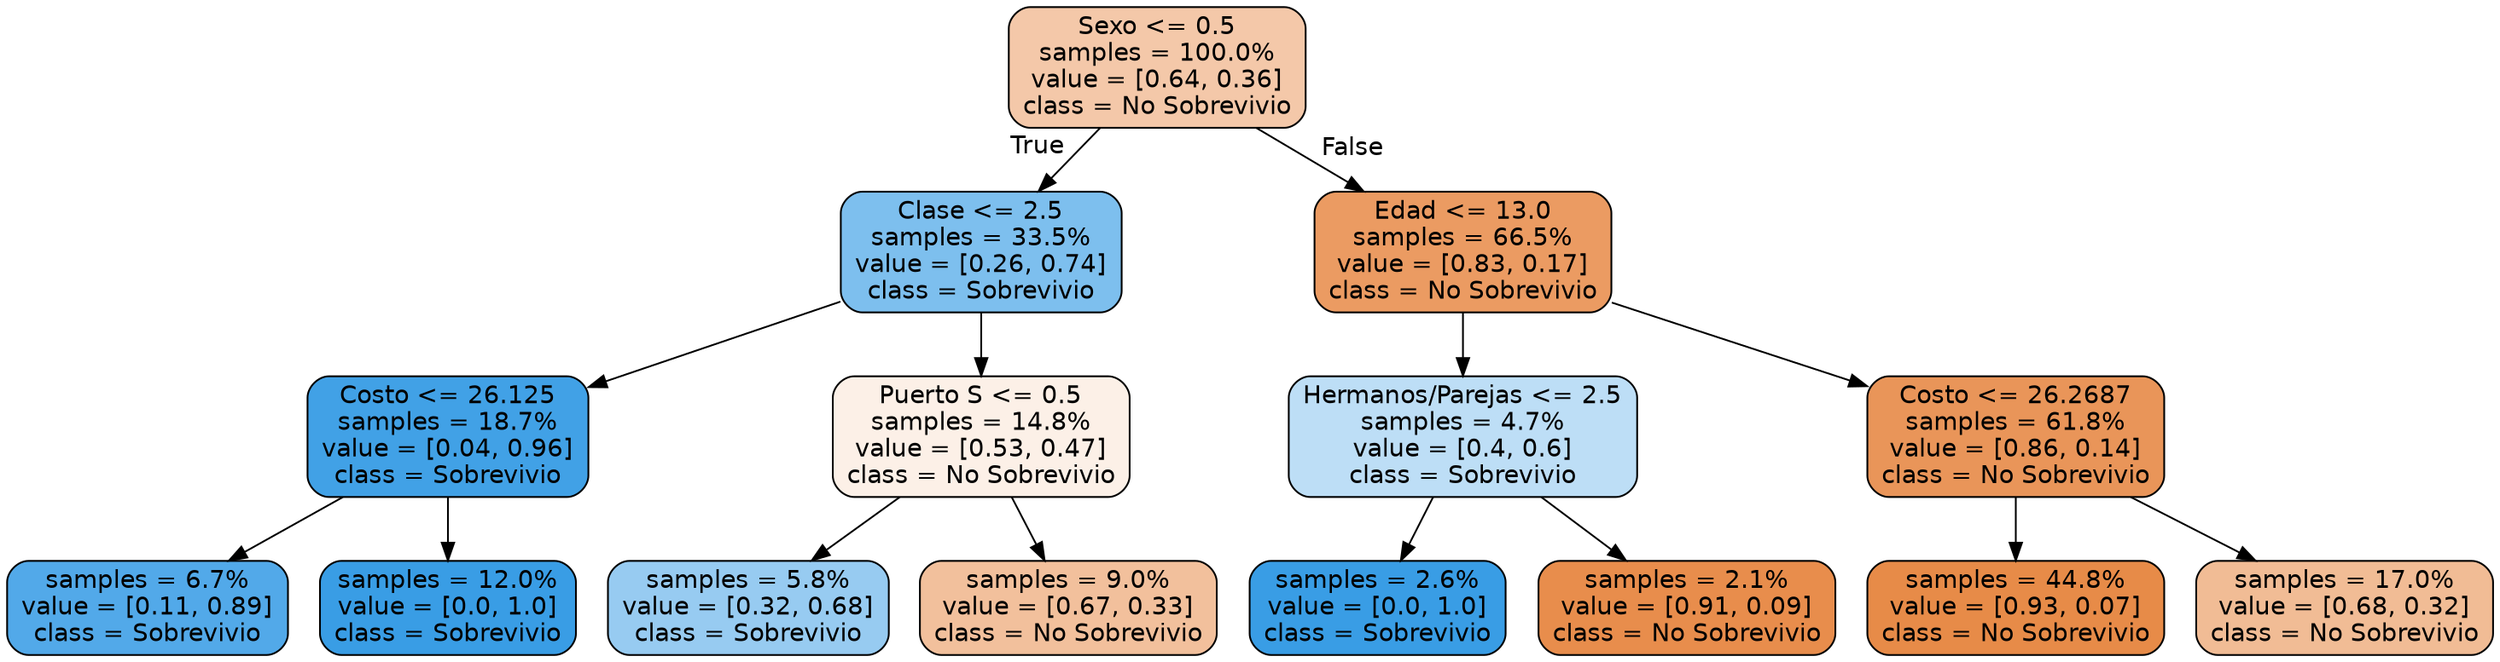 digraph Tree {
node [shape=box, style="filled, rounded", color="black", fontname=helvetica] ;
edge [fontname=helvetica] ;
0 [label="Sexo <= 0.5\nsamples = 100.0%\nvalue = [0.64, 0.36]\nclass = No Sobrevivio", fillcolor="#e581396e"] ;
1 [label="Clase <= 2.5\nsamples = 33.5%\nvalue = [0.26, 0.74]\nclass = Sobrevivio", fillcolor="#399de5a7"] ;
0 -> 1 [labeldistance=2.5, labelangle=45, headlabel="True"] ;
2 [label="Costo <= 26.125\nsamples = 18.7%\nvalue = [0.04, 0.96]\nclass = Sobrevivio", fillcolor="#399de5f4"] ;
1 -> 2 ;
3 [label="samples = 6.7%\nvalue = [0.11, 0.89]\nclass = Sobrevivio", fillcolor="#399de5df"] ;
2 -> 3 ;
4 [label="samples = 12.0%\nvalue = [0.0, 1.0]\nclass = Sobrevivio", fillcolor="#399de5ff"] ;
2 -> 4 ;
5 [label="Puerto S <= 0.5\nsamples = 14.8%\nvalue = [0.53, 0.47]\nclass = No Sobrevivio", fillcolor="#e581391e"] ;
1 -> 5 ;
6 [label="samples = 5.8%\nvalue = [0.32, 0.68]\nclass = Sobrevivio", fillcolor="#399de586"] ;
5 -> 6 ;
7 [label="samples = 9.0%\nvalue = [0.67, 0.33]\nclass = No Sobrevivio", fillcolor="#e581397f"] ;
5 -> 7 ;
8 [label="Edad <= 13.0\nsamples = 66.5%\nvalue = [0.83, 0.17]\nclass = No Sobrevivio", fillcolor="#e58139ca"] ;
0 -> 8 [labeldistance=2.5, labelangle=-45, headlabel="False"] ;
9 [label="Hermanos/Parejas <= 2.5\nsamples = 4.7%\nvalue = [0.4, 0.6]\nclass = Sobrevivio", fillcolor="#399de555"] ;
8 -> 9 ;
10 [label="samples = 2.6%\nvalue = [0.0, 1.0]\nclass = Sobrevivio", fillcolor="#399de5ff"] ;
9 -> 10 ;
11 [label="samples = 2.1%\nvalue = [0.91, 0.09]\nclass = No Sobrevivio", fillcolor="#e58139e6"] ;
9 -> 11 ;
12 [label="Costo <= 26.2687\nsamples = 61.8%\nvalue = [0.86, 0.14]\nclass = No Sobrevivio", fillcolor="#e58139d6"] ;
8 -> 12 ;
13 [label="samples = 44.8%\nvalue = [0.93, 0.07]\nclass = No Sobrevivio", fillcolor="#e58139eb"] ;
12 -> 13 ;
14 [label="samples = 17.0%\nvalue = [0.68, 0.32]\nclass = No Sobrevivio", fillcolor="#e5813988"] ;
12 -> 14 ;
}